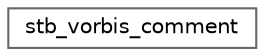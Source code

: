 digraph "Graphical Class Hierarchy"
{
 // LATEX_PDF_SIZE
  bgcolor="transparent";
  edge [fontname=Helvetica,fontsize=10,labelfontname=Helvetica,labelfontsize=10];
  node [fontname=Helvetica,fontsize=10,shape=box,height=0.2,width=0.4];
  rankdir="LR";
  Node0 [id="Node000000",label="stb_vorbis_comment",height=0.2,width=0.4,color="grey40", fillcolor="white", style="filled",URL="$structstb__vorbis__comment.html",tooltip=" "];
}
